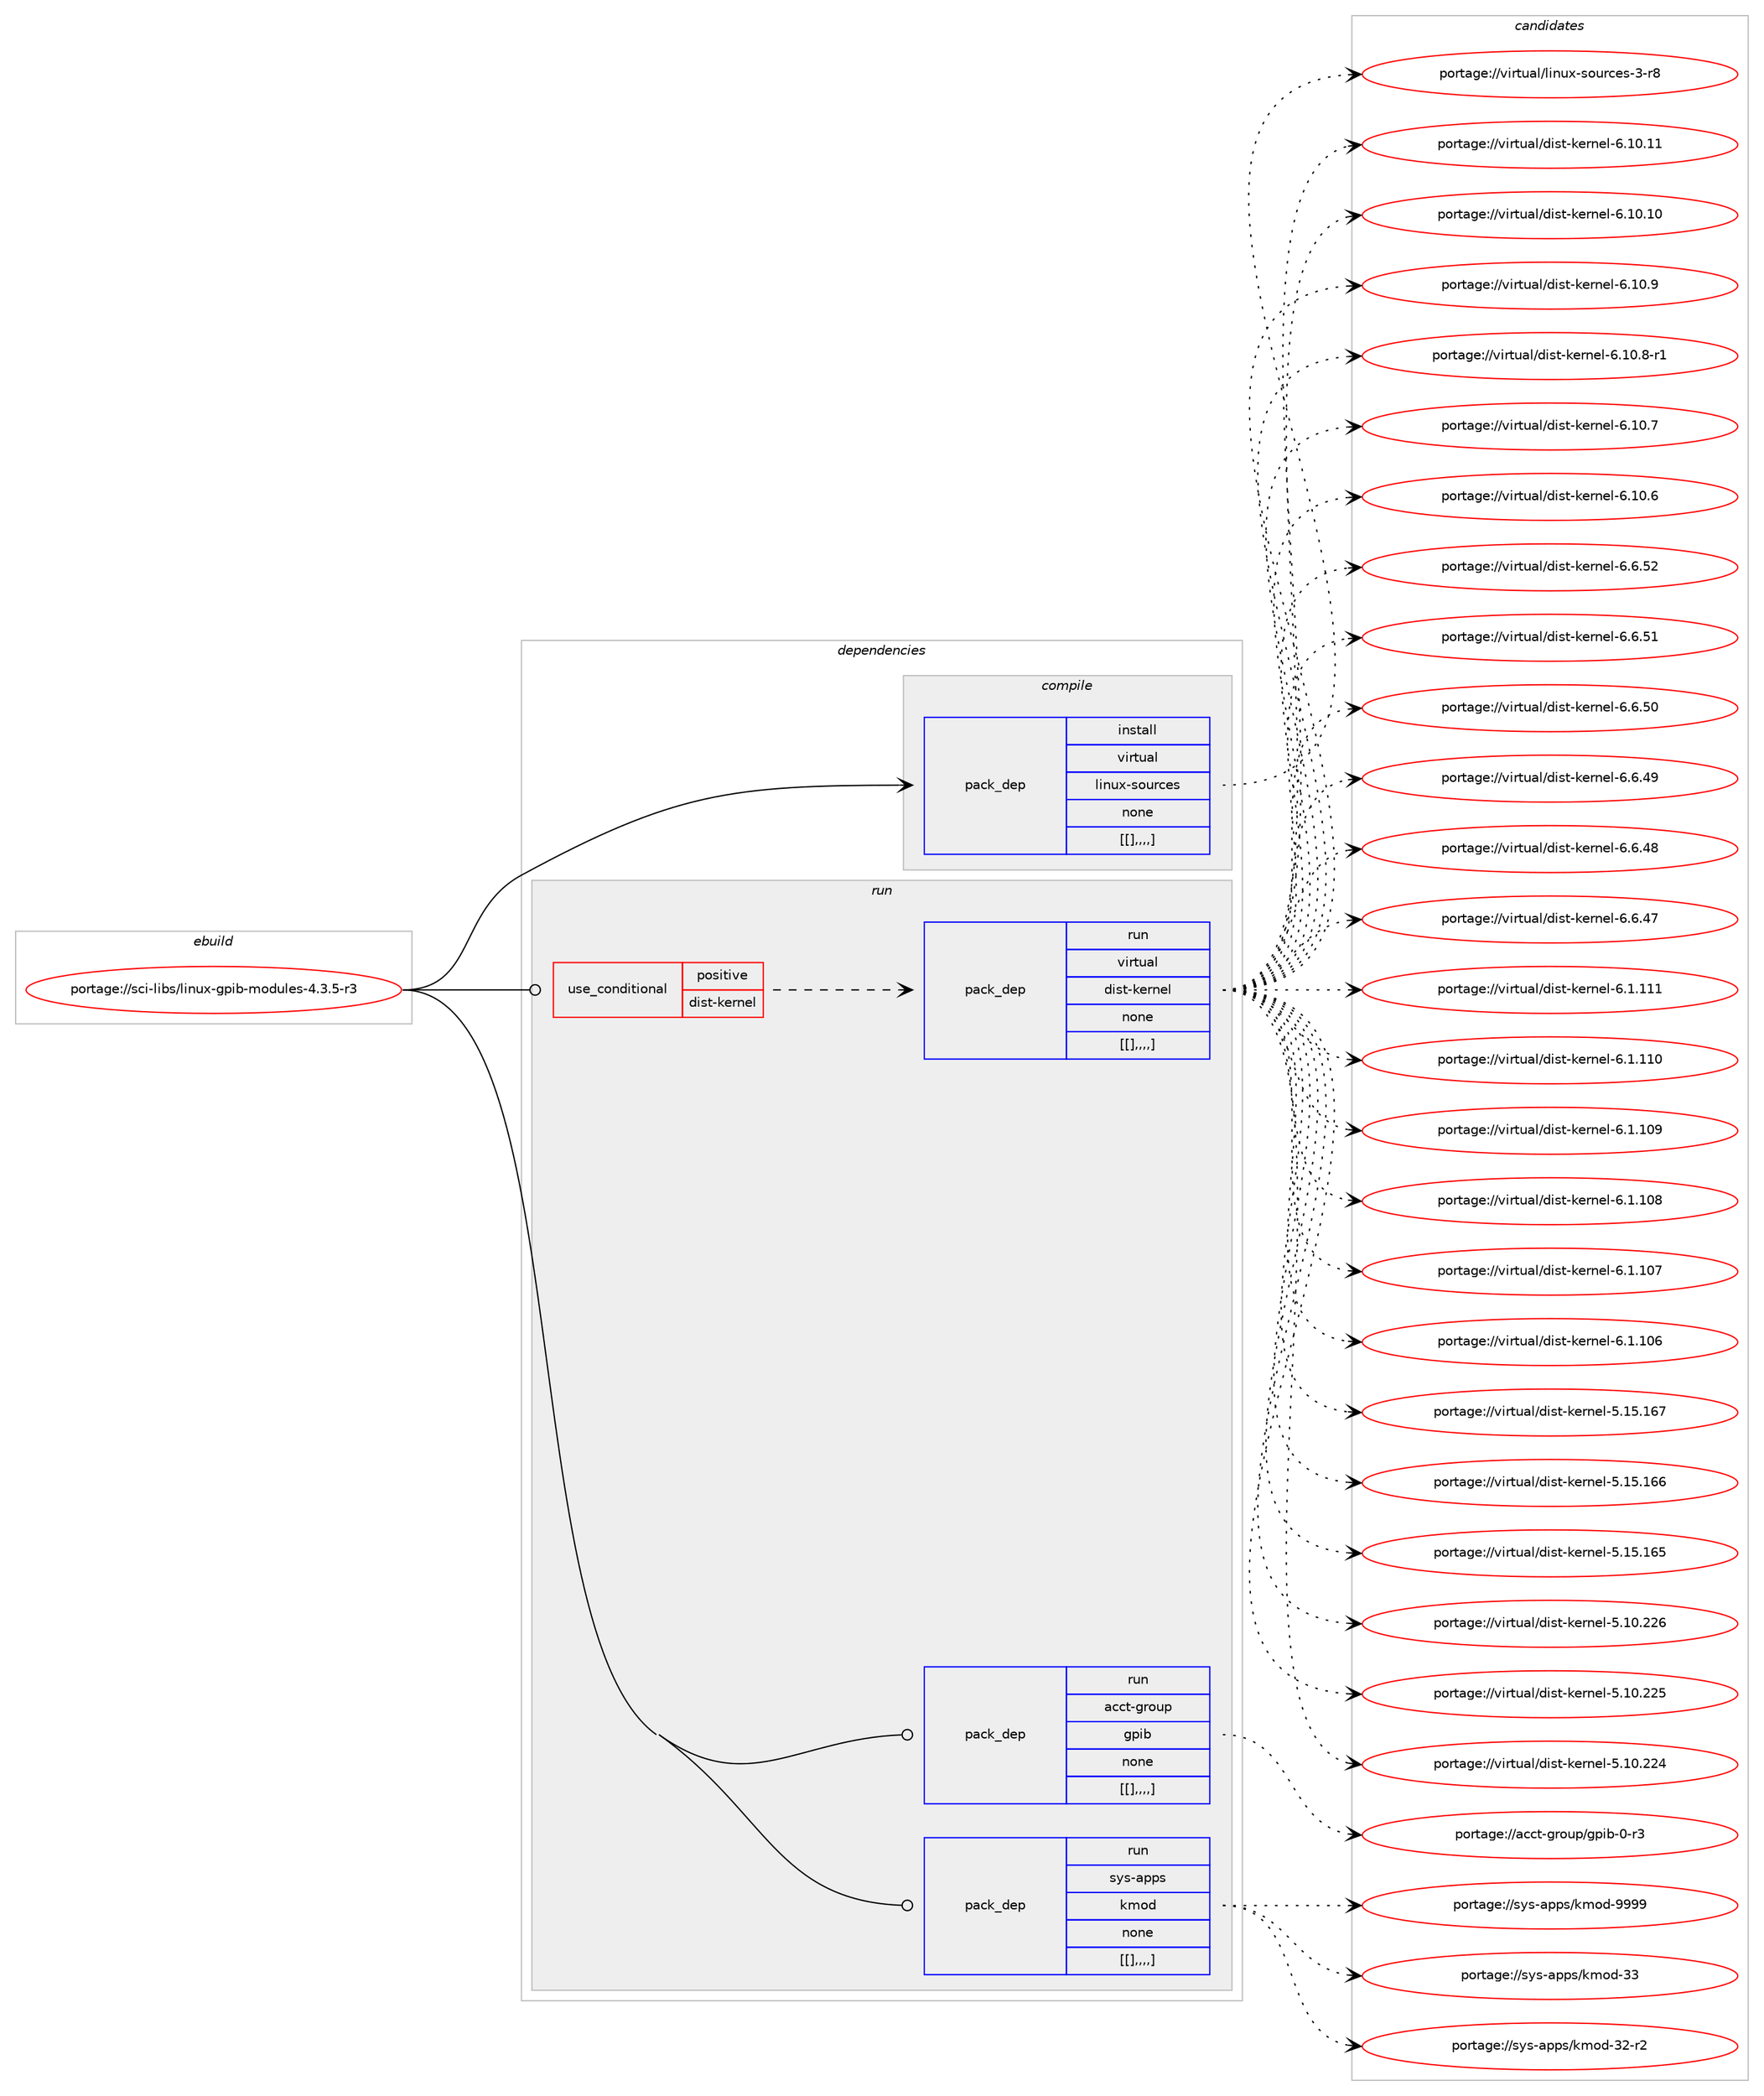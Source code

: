 digraph prolog {

# *************
# Graph options
# *************

newrank=true;
concentrate=true;
compound=true;
graph [rankdir=LR,fontname=Helvetica,fontsize=10,ranksep=1.5];#, ranksep=2.5, nodesep=0.2];
edge  [arrowhead=vee];
node  [fontname=Helvetica,fontsize=10];

# **********
# The ebuild
# **********

subgraph cluster_leftcol {
color=gray;
label=<<i>ebuild</i>>;
id [label="portage://sci-libs/linux-gpib-modules-4.3.5-r3", color=red, width=4, href="../sci-libs/linux-gpib-modules-4.3.5-r3.svg"];
}

# ****************
# The dependencies
# ****************

subgraph cluster_midcol {
color=gray;
label=<<i>dependencies</i>>;
subgraph cluster_compile {
fillcolor="#eeeeee";
style=filled;
label=<<i>compile</i>>;
subgraph pack300054 {
dependency413489 [label=<<TABLE BORDER="0" CELLBORDER="1" CELLSPACING="0" CELLPADDING="4" WIDTH="220"><TR><TD ROWSPAN="6" CELLPADDING="30">pack_dep</TD></TR><TR><TD WIDTH="110">install</TD></TR><TR><TD>virtual</TD></TR><TR><TD>linux-sources</TD></TR><TR><TD>none</TD></TR><TR><TD>[[],,,,]</TD></TR></TABLE>>, shape=none, color=blue];
}
id:e -> dependency413489:w [weight=20,style="solid",arrowhead="vee"];
}
subgraph cluster_compileandrun {
fillcolor="#eeeeee";
style=filled;
label=<<i>compile and run</i>>;
}
subgraph cluster_run {
fillcolor="#eeeeee";
style=filled;
label=<<i>run</i>>;
subgraph cond110542 {
dependency413490 [label=<<TABLE BORDER="0" CELLBORDER="1" CELLSPACING="0" CELLPADDING="4"><TR><TD ROWSPAN="3" CELLPADDING="10">use_conditional</TD></TR><TR><TD>positive</TD></TR><TR><TD>dist-kernel</TD></TR></TABLE>>, shape=none, color=red];
subgraph pack300055 {
dependency413491 [label=<<TABLE BORDER="0" CELLBORDER="1" CELLSPACING="0" CELLPADDING="4" WIDTH="220"><TR><TD ROWSPAN="6" CELLPADDING="30">pack_dep</TD></TR><TR><TD WIDTH="110">run</TD></TR><TR><TD>virtual</TD></TR><TR><TD>dist-kernel</TD></TR><TR><TD>none</TD></TR><TR><TD>[[],,,,]</TD></TR></TABLE>>, shape=none, color=blue];
}
dependency413490:e -> dependency413491:w [weight=20,style="dashed",arrowhead="vee"];
}
id:e -> dependency413490:w [weight=20,style="solid",arrowhead="odot"];
subgraph pack300056 {
dependency413492 [label=<<TABLE BORDER="0" CELLBORDER="1" CELLSPACING="0" CELLPADDING="4" WIDTH="220"><TR><TD ROWSPAN="6" CELLPADDING="30">pack_dep</TD></TR><TR><TD WIDTH="110">run</TD></TR><TR><TD>acct-group</TD></TR><TR><TD>gpib</TD></TR><TR><TD>none</TD></TR><TR><TD>[[],,,,]</TD></TR></TABLE>>, shape=none, color=blue];
}
id:e -> dependency413492:w [weight=20,style="solid",arrowhead="odot"];
subgraph pack300057 {
dependency413493 [label=<<TABLE BORDER="0" CELLBORDER="1" CELLSPACING="0" CELLPADDING="4" WIDTH="220"><TR><TD ROWSPAN="6" CELLPADDING="30">pack_dep</TD></TR><TR><TD WIDTH="110">run</TD></TR><TR><TD>sys-apps</TD></TR><TR><TD>kmod</TD></TR><TR><TD>none</TD></TR><TR><TD>[[],,,,]</TD></TR></TABLE>>, shape=none, color=blue];
}
id:e -> dependency413493:w [weight=20,style="solid",arrowhead="odot"];
}
}

# **************
# The candidates
# **************

subgraph cluster_choices {
rank=same;
color=gray;
label=<<i>candidates</i>>;

subgraph choice300054 {
color=black;
nodesep=1;
choice1181051141161179710847108105110117120451151111171149910111545514511456 [label="portage://virtual/linux-sources-3-r8", color=red, width=4,href="../virtual/linux-sources-3-r8.svg"];
dependency413489:e -> choice1181051141161179710847108105110117120451151111171149910111545514511456:w [style=dotted,weight="100"];
}
subgraph choice300055 {
color=black;
nodesep=1;
choice1181051141161179710847100105115116451071011141101011084554464948464949 [label="portage://virtual/dist-kernel-6.10.11", color=red, width=4,href="../virtual/dist-kernel-6.10.11.svg"];
choice1181051141161179710847100105115116451071011141101011084554464948464948 [label="portage://virtual/dist-kernel-6.10.10", color=red, width=4,href="../virtual/dist-kernel-6.10.10.svg"];
choice11810511411611797108471001051151164510710111411010110845544649484657 [label="portage://virtual/dist-kernel-6.10.9", color=red, width=4,href="../virtual/dist-kernel-6.10.9.svg"];
choice118105114116117971084710010511511645107101114110101108455446494846564511449 [label="portage://virtual/dist-kernel-6.10.8-r1", color=red, width=4,href="../virtual/dist-kernel-6.10.8-r1.svg"];
choice11810511411611797108471001051151164510710111411010110845544649484655 [label="portage://virtual/dist-kernel-6.10.7", color=red, width=4,href="../virtual/dist-kernel-6.10.7.svg"];
choice11810511411611797108471001051151164510710111411010110845544649484654 [label="portage://virtual/dist-kernel-6.10.6", color=red, width=4,href="../virtual/dist-kernel-6.10.6.svg"];
choice11810511411611797108471001051151164510710111411010110845544654465350 [label="portage://virtual/dist-kernel-6.6.52", color=red, width=4,href="../virtual/dist-kernel-6.6.52.svg"];
choice11810511411611797108471001051151164510710111411010110845544654465349 [label="portage://virtual/dist-kernel-6.6.51", color=red, width=4,href="../virtual/dist-kernel-6.6.51.svg"];
choice11810511411611797108471001051151164510710111411010110845544654465348 [label="portage://virtual/dist-kernel-6.6.50", color=red, width=4,href="../virtual/dist-kernel-6.6.50.svg"];
choice11810511411611797108471001051151164510710111411010110845544654465257 [label="portage://virtual/dist-kernel-6.6.49", color=red, width=4,href="../virtual/dist-kernel-6.6.49.svg"];
choice11810511411611797108471001051151164510710111411010110845544654465256 [label="portage://virtual/dist-kernel-6.6.48", color=red, width=4,href="../virtual/dist-kernel-6.6.48.svg"];
choice11810511411611797108471001051151164510710111411010110845544654465255 [label="portage://virtual/dist-kernel-6.6.47", color=red, width=4,href="../virtual/dist-kernel-6.6.47.svg"];
choice1181051141161179710847100105115116451071011141101011084554464946494949 [label="portage://virtual/dist-kernel-6.1.111", color=red, width=4,href="../virtual/dist-kernel-6.1.111.svg"];
choice1181051141161179710847100105115116451071011141101011084554464946494948 [label="portage://virtual/dist-kernel-6.1.110", color=red, width=4,href="../virtual/dist-kernel-6.1.110.svg"];
choice1181051141161179710847100105115116451071011141101011084554464946494857 [label="portage://virtual/dist-kernel-6.1.109", color=red, width=4,href="../virtual/dist-kernel-6.1.109.svg"];
choice1181051141161179710847100105115116451071011141101011084554464946494856 [label="portage://virtual/dist-kernel-6.1.108", color=red, width=4,href="../virtual/dist-kernel-6.1.108.svg"];
choice1181051141161179710847100105115116451071011141101011084554464946494855 [label="portage://virtual/dist-kernel-6.1.107", color=red, width=4,href="../virtual/dist-kernel-6.1.107.svg"];
choice1181051141161179710847100105115116451071011141101011084554464946494854 [label="portage://virtual/dist-kernel-6.1.106", color=red, width=4,href="../virtual/dist-kernel-6.1.106.svg"];
choice118105114116117971084710010511511645107101114110101108455346495346495455 [label="portage://virtual/dist-kernel-5.15.167", color=red, width=4,href="../virtual/dist-kernel-5.15.167.svg"];
choice118105114116117971084710010511511645107101114110101108455346495346495454 [label="portage://virtual/dist-kernel-5.15.166", color=red, width=4,href="../virtual/dist-kernel-5.15.166.svg"];
choice118105114116117971084710010511511645107101114110101108455346495346495453 [label="portage://virtual/dist-kernel-5.15.165", color=red, width=4,href="../virtual/dist-kernel-5.15.165.svg"];
choice118105114116117971084710010511511645107101114110101108455346494846505054 [label="portage://virtual/dist-kernel-5.10.226", color=red, width=4,href="../virtual/dist-kernel-5.10.226.svg"];
choice118105114116117971084710010511511645107101114110101108455346494846505053 [label="portage://virtual/dist-kernel-5.10.225", color=red, width=4,href="../virtual/dist-kernel-5.10.225.svg"];
choice118105114116117971084710010511511645107101114110101108455346494846505052 [label="portage://virtual/dist-kernel-5.10.224", color=red, width=4,href="../virtual/dist-kernel-5.10.224.svg"];
dependency413491:e -> choice1181051141161179710847100105115116451071011141101011084554464948464949:w [style=dotted,weight="100"];
dependency413491:e -> choice1181051141161179710847100105115116451071011141101011084554464948464948:w [style=dotted,weight="100"];
dependency413491:e -> choice11810511411611797108471001051151164510710111411010110845544649484657:w [style=dotted,weight="100"];
dependency413491:e -> choice118105114116117971084710010511511645107101114110101108455446494846564511449:w [style=dotted,weight="100"];
dependency413491:e -> choice11810511411611797108471001051151164510710111411010110845544649484655:w [style=dotted,weight="100"];
dependency413491:e -> choice11810511411611797108471001051151164510710111411010110845544649484654:w [style=dotted,weight="100"];
dependency413491:e -> choice11810511411611797108471001051151164510710111411010110845544654465350:w [style=dotted,weight="100"];
dependency413491:e -> choice11810511411611797108471001051151164510710111411010110845544654465349:w [style=dotted,weight="100"];
dependency413491:e -> choice11810511411611797108471001051151164510710111411010110845544654465348:w [style=dotted,weight="100"];
dependency413491:e -> choice11810511411611797108471001051151164510710111411010110845544654465257:w [style=dotted,weight="100"];
dependency413491:e -> choice11810511411611797108471001051151164510710111411010110845544654465256:w [style=dotted,weight="100"];
dependency413491:e -> choice11810511411611797108471001051151164510710111411010110845544654465255:w [style=dotted,weight="100"];
dependency413491:e -> choice1181051141161179710847100105115116451071011141101011084554464946494949:w [style=dotted,weight="100"];
dependency413491:e -> choice1181051141161179710847100105115116451071011141101011084554464946494948:w [style=dotted,weight="100"];
dependency413491:e -> choice1181051141161179710847100105115116451071011141101011084554464946494857:w [style=dotted,weight="100"];
dependency413491:e -> choice1181051141161179710847100105115116451071011141101011084554464946494856:w [style=dotted,weight="100"];
dependency413491:e -> choice1181051141161179710847100105115116451071011141101011084554464946494855:w [style=dotted,weight="100"];
dependency413491:e -> choice1181051141161179710847100105115116451071011141101011084554464946494854:w [style=dotted,weight="100"];
dependency413491:e -> choice118105114116117971084710010511511645107101114110101108455346495346495455:w [style=dotted,weight="100"];
dependency413491:e -> choice118105114116117971084710010511511645107101114110101108455346495346495454:w [style=dotted,weight="100"];
dependency413491:e -> choice118105114116117971084710010511511645107101114110101108455346495346495453:w [style=dotted,weight="100"];
dependency413491:e -> choice118105114116117971084710010511511645107101114110101108455346494846505054:w [style=dotted,weight="100"];
dependency413491:e -> choice118105114116117971084710010511511645107101114110101108455346494846505053:w [style=dotted,weight="100"];
dependency413491:e -> choice118105114116117971084710010511511645107101114110101108455346494846505052:w [style=dotted,weight="100"];
}
subgraph choice300056 {
color=black;
nodesep=1;
choice97999911645103114111117112471031121059845484511451 [label="portage://acct-group/gpib-0-r3", color=red, width=4,href="../acct-group/gpib-0-r3.svg"];
dependency413492:e -> choice97999911645103114111117112471031121059845484511451:w [style=dotted,weight="100"];
}
subgraph choice300057 {
color=black;
nodesep=1;
choice1151211154597112112115471071091111004557575757 [label="portage://sys-apps/kmod-9999", color=red, width=4,href="../sys-apps/kmod-9999.svg"];
choice115121115459711211211547107109111100455151 [label="portage://sys-apps/kmod-33", color=red, width=4,href="../sys-apps/kmod-33.svg"];
choice1151211154597112112115471071091111004551504511450 [label="portage://sys-apps/kmod-32-r2", color=red, width=4,href="../sys-apps/kmod-32-r2.svg"];
dependency413493:e -> choice1151211154597112112115471071091111004557575757:w [style=dotted,weight="100"];
dependency413493:e -> choice115121115459711211211547107109111100455151:w [style=dotted,weight="100"];
dependency413493:e -> choice1151211154597112112115471071091111004551504511450:w [style=dotted,weight="100"];
}
}

}
